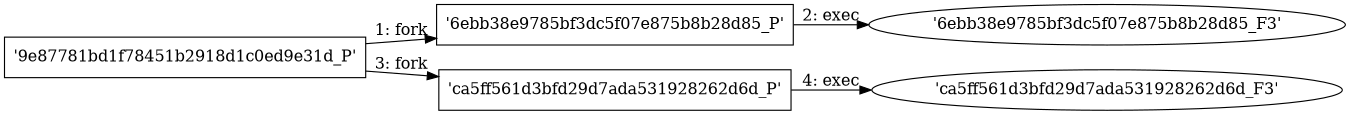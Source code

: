 digraph "D:\Learning\Paper\apt\基于CTI的攻击预警\Dataset\攻击图\ASGfromALLCTI\Vulnerability Spotlight TALOS-2018-0529-531 - Multiple Vulnerabilities in NASA CFITSIO library.dot" {
rankdir="LR"
size="9"
fixedsize="false"
splines="true"
nodesep=0.3
ranksep=0
fontsize=10
overlap="scalexy"
engine= "neato"
	"'9e87781bd1f78451b2918d1c0ed9e31d_P'" [node_type=Process shape=box]
	"'6ebb38e9785bf3dc5f07e875b8b28d85_P'" [node_type=Process shape=box]
	"'9e87781bd1f78451b2918d1c0ed9e31d_P'" -> "'6ebb38e9785bf3dc5f07e875b8b28d85_P'" [label="1: fork"]
	"'6ebb38e9785bf3dc5f07e875b8b28d85_P'" [node_type=Process shape=box]
	"'6ebb38e9785bf3dc5f07e875b8b28d85_F3'" [node_type=File shape=ellipse]
	"'6ebb38e9785bf3dc5f07e875b8b28d85_P'" -> "'6ebb38e9785bf3dc5f07e875b8b28d85_F3'" [label="2: exec"]
	"'9e87781bd1f78451b2918d1c0ed9e31d_P'" [node_type=Process shape=box]
	"'ca5ff561d3bfd29d7ada531928262d6d_P'" [node_type=Process shape=box]
	"'9e87781bd1f78451b2918d1c0ed9e31d_P'" -> "'ca5ff561d3bfd29d7ada531928262d6d_P'" [label="3: fork"]
	"'ca5ff561d3bfd29d7ada531928262d6d_P'" [node_type=Process shape=box]
	"'ca5ff561d3bfd29d7ada531928262d6d_F3'" [node_type=File shape=ellipse]
	"'ca5ff561d3bfd29d7ada531928262d6d_P'" -> "'ca5ff561d3bfd29d7ada531928262d6d_F3'" [label="4: exec"]
}
